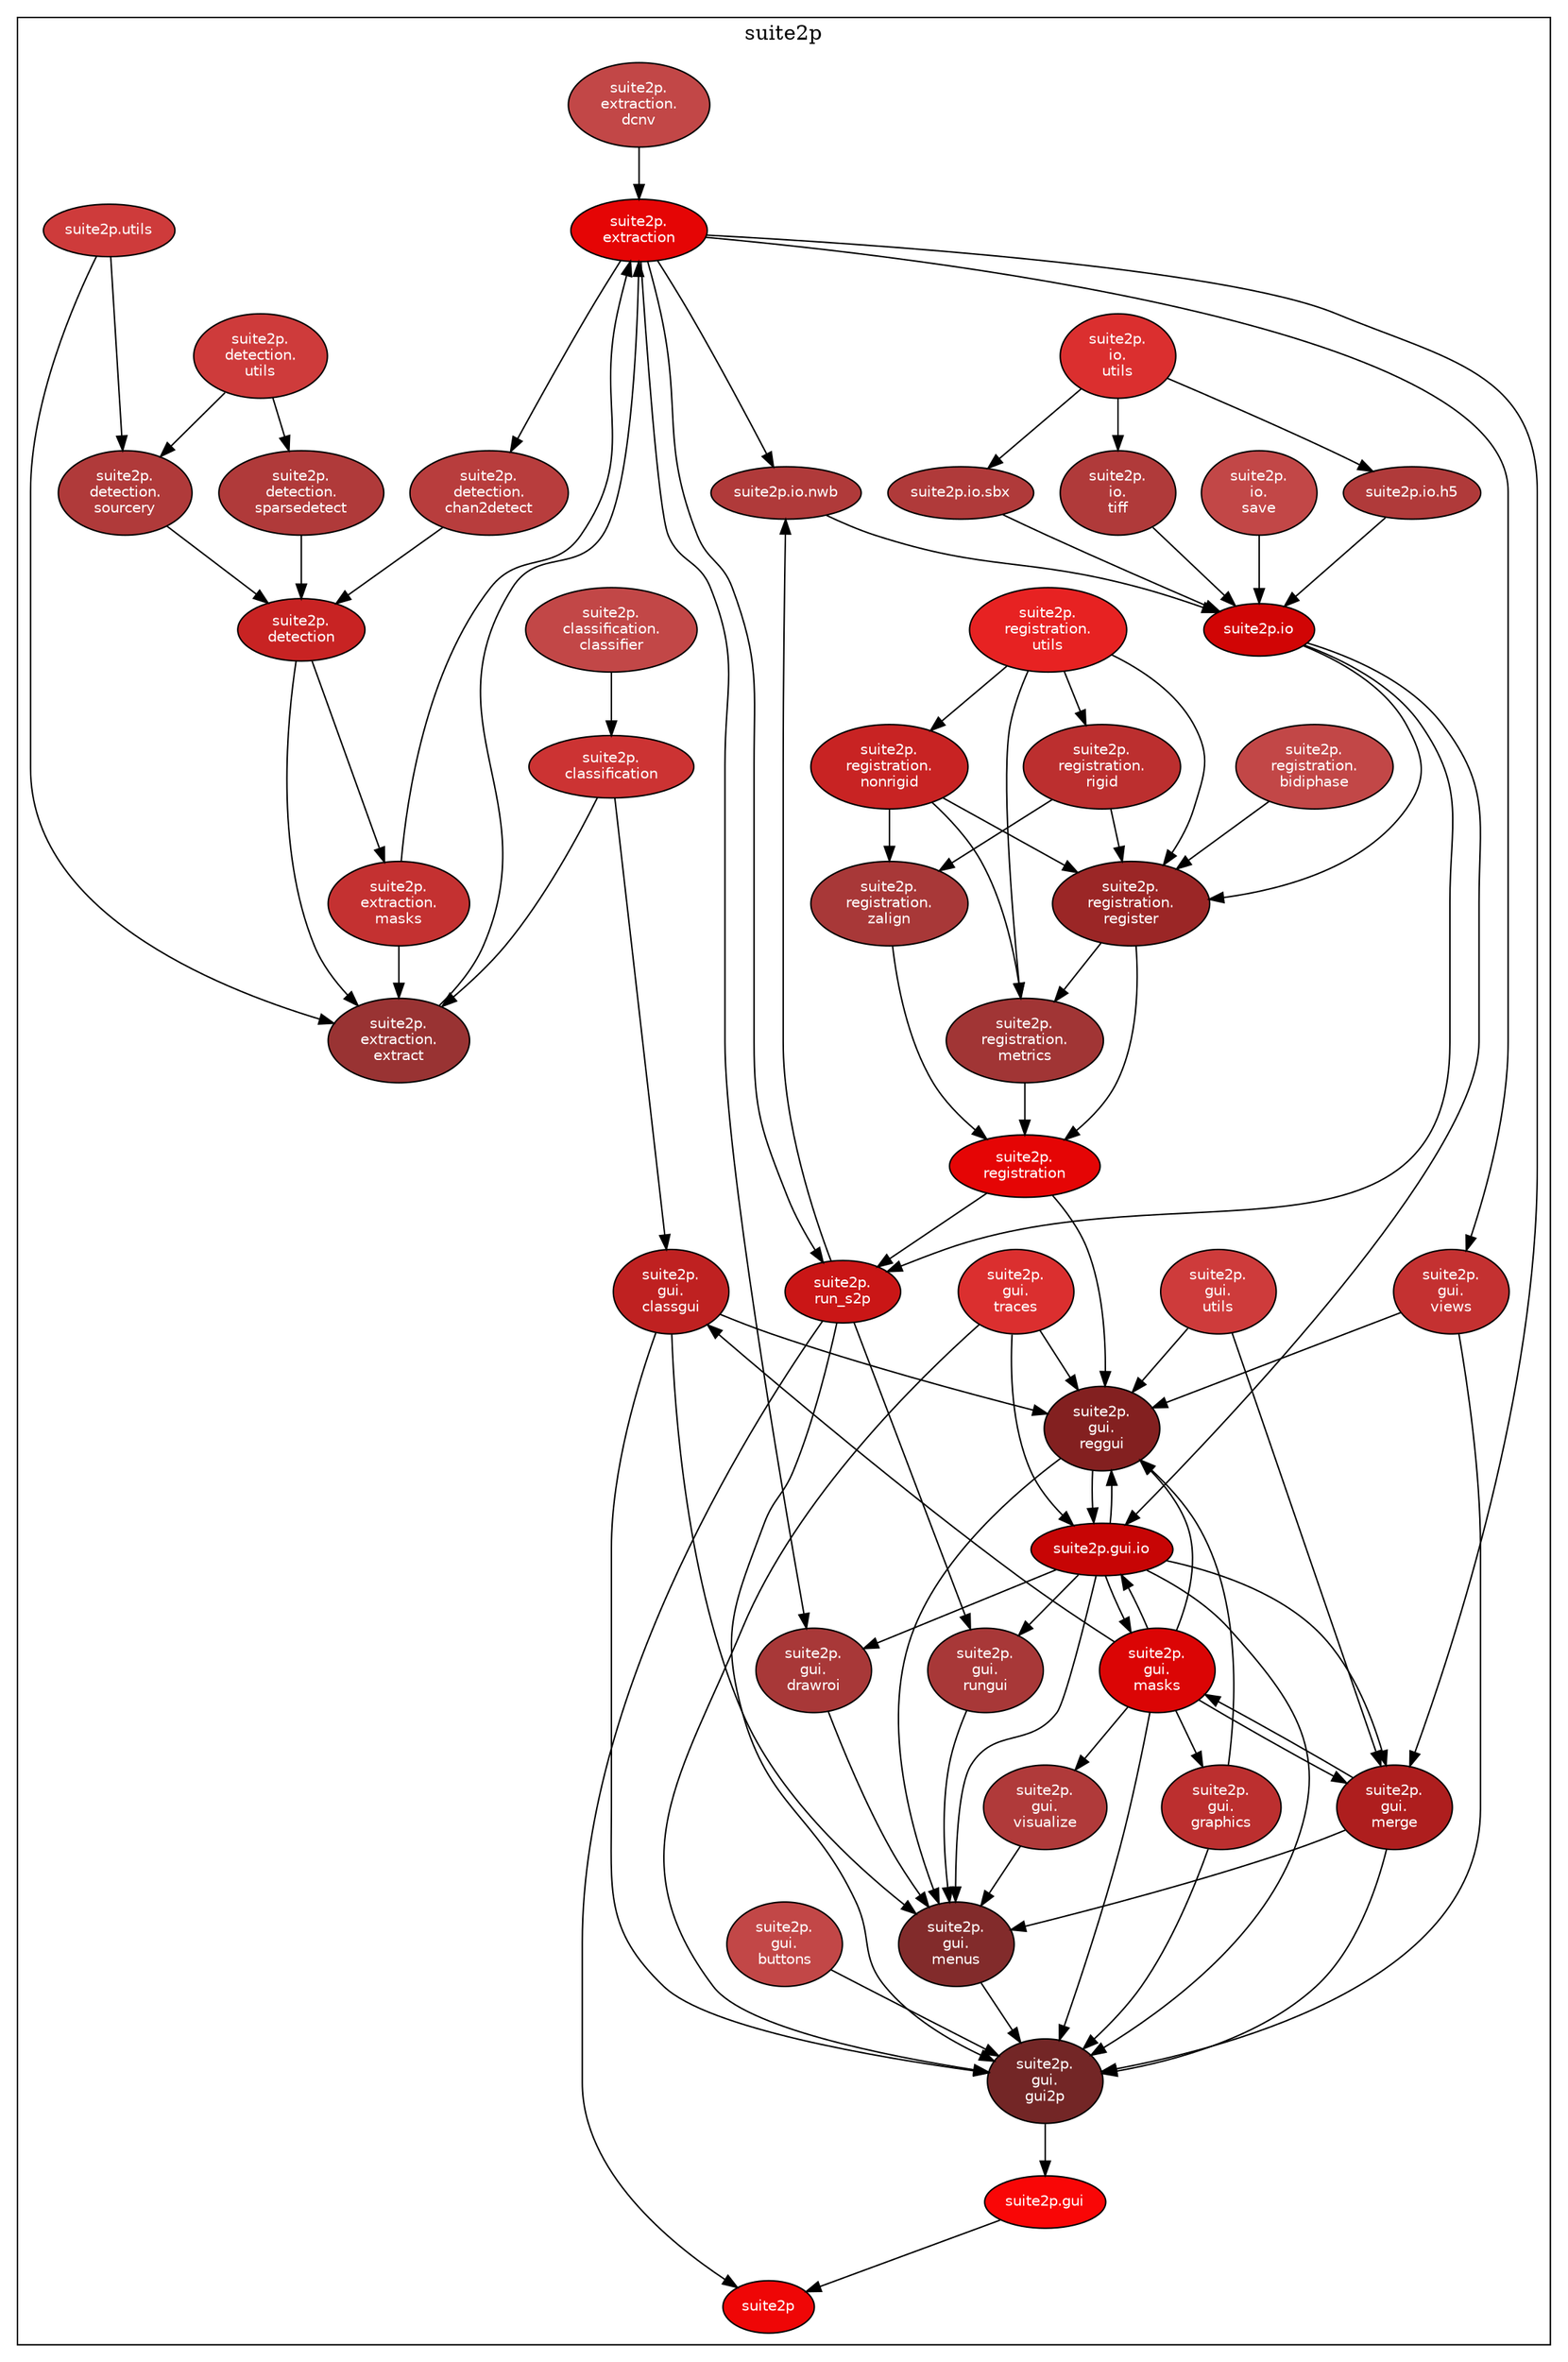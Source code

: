
digraph G {

    compound = true;
    rankdir = TB;
    node [style=filled,fillcolor="#ffffff",fontcolor="#000000",fontname=Helvetica,fontsize=10];

subgraph cluster_suite2p {
    label = suite2p;
    suite2p [fillcolor="#ef0606",fontcolor="#ffffff"];
    suite2p_classification [fillcolor="#cc3333",fontcolor="#ffffff",label="suite2p\.\nclassification"];
    suite2p_classification_classifier [fillcolor="#c24747",fontcolor="#ffffff",label="suite2p\.\nclassification\.\nclassifier"];
    suite2p_detection [fillcolor="#c82323",fontcolor="#ffffff",label="suite2p\.\ndetection"];
    suite2p_detection_chan2detect [fillcolor="#b83d3d",fontcolor="#ffffff",label="suite2p\.\ndetection\.\nchan2detect"];
    suite2p_detection_sourcery [fillcolor="#b03a3a",fontcolor="#ffffff",label="suite2p\.\ndetection\.\nsourcery"];
    suite2p_detection_sparsedetect [fillcolor="#b03a3a",fontcolor="#ffffff",label="suite2p\.\ndetection\.\nsparsedetect"];
    suite2p_detection_utils [fillcolor="#ce3b3b",fontcolor="#ffffff",label="suite2p\.\ndetection\.\nutils"];
    suite2p_extraction [fillcolor="#e50505",fontcolor="#ffffff",label="suite2p\.\nextraction"];
    suite2p_extraction_dcnv [fillcolor="#c24747",fontcolor="#ffffff",label="suite2p\.\nextraction\.\ndcnv"];
    suite2p_extraction_extract [fillcolor="#993333",fontcolor="#ffffff",label="suite2p\.\nextraction\.\nextract"];
    suite2p_extraction_masks [fillcolor="#c43131",fontcolor="#ffffff",label="suite2p\.\nextraction\.\nmasks"];
    suite2p_gui [fillcolor="#f90606",fontcolor="#ffffff",label="suite2p.gui"];
    suite2p_gui_buttons [fillcolor="#c24747",fontcolor="#ffffff",label="suite2p\.\ngui\.\nbuttons"];
    suite2p_gui_classgui [fillcolor="#bf2121",fontcolor="#ffffff",label="suite2p\.\ngui\.\nclassgui"];
    suite2p_gui_drawroi [fillcolor="#a83838",fontcolor="#ffffff",label="suite2p\.\ngui\.\ndrawroi"];
    suite2p_gui_graphics [fillcolor="#bc2f2f",fontcolor="#ffffff",label="suite2p\.\ngui\.\ngraphics"];
    suite2p_gui_gui2p [fillcolor="#732626",fontcolor="#ffffff",label="suite2p\.\ngui\.\ngui2p"];
    suite2p_gui_io [fillcolor="#c70505",fontcolor="#ffffff",label="suite2p.gui.io"];
    suite2p_gui_masks [fillcolor="#db0505",fontcolor="#ffffff",label="suite2p\.\ngui\.\nmasks"];
    suite2p_gui_menus [fillcolor="#822b2b",fontcolor="#ffffff",label="suite2p\.\ngui\.\nmenus"];
    suite2p_gui_merge [fillcolor="#ae1e1e",fontcolor="#ffffff",label="suite2p\.\ngui\.\nmerge"];
    suite2p_gui_reggui [fillcolor="#832020",fontcolor="#ffffff",label="suite2p\.\ngui\.\nreggui"];
    suite2p_gui_rungui [fillcolor="#a83838",fontcolor="#ffffff",label="suite2p\.\ngui\.\nrungui"];
    suite2p_gui_traces [fillcolor="#db2f2f",fontcolor="#ffffff",label="suite2p\.\ngui\.\ntraces"];
    suite2p_gui_utils [fillcolor="#ce3b3b",fontcolor="#ffffff",label="suite2p\.\ngui\.\nutils"];
    suite2p_gui_views [fillcolor="#c43131",fontcolor="#ffffff",label="suite2p\.\ngui\.\nviews"];
    suite2p_gui_visualize [fillcolor="#b03a3a",fontcolor="#ffffff",label="suite2p\.\ngui\.\nvisualize"];
    suite2p_io [fillcolor="#d10505",fontcolor="#ffffff",label="suite2p.io"];
    suite2p_io_h5 [fillcolor="#b03a3a",fontcolor="#ffffff",label="suite2p.io.h5"];
    suite2p_io_nwb [fillcolor="#b03a3a",fontcolor="#ffffff",label="suite2p.io.nwb"];
    suite2p_io_save [fillcolor="#c24747",fontcolor="#ffffff",label="suite2p\.\nio\.\nsave"];
    suite2p_io_sbx [fillcolor="#b03a3a",fontcolor="#ffffff",label="suite2p.io.sbx"];
    suite2p_io_tiff [fillcolor="#b03a3a",fontcolor="#ffffff",label="suite2p\.\nio\.\ntiff"];
    suite2p_io_utils [fillcolor="#db2f2f",fontcolor="#ffffff",label="suite2p\.\nio\.\nutils"];
    suite2p_registration [fillcolor="#e50505",fontcolor="#ffffff",label="suite2p\.\nregistration"];
    suite2p_registration_bidiphase [fillcolor="#c24747",fontcolor="#ffffff",label="suite2p\.\nregistration\.\nbidiphase"];
    suite2p_registration_metrics [fillcolor="#a13535",fontcolor="#ffffff",label="suite2p\.\nregistration\.\nmetrics"];
    suite2p_registration_nonrigid [fillcolor="#c82323",fontcolor="#ffffff",label="suite2p\.\nregistration\.\nnonrigid"];
    suite2p_registration_register [fillcolor="#9b2626",fontcolor="#ffffff",label="suite2p\.\nregistration\.\nregister"];
    suite2p_registration_rigid [fillcolor="#bc2f2f",fontcolor="#ffffff",label="suite2p\.\nregistration\.\nrigid"];
    suite2p_registration_utils [fillcolor="#e72222",fontcolor="#ffffff",label="suite2p\.\nregistration\.\nutils"];
    suite2p_registration_zalign [fillcolor="#a83838",fontcolor="#ffffff",label="suite2p\.\nregistration\.\nzalign"];
    suite2p_run_s2p [fillcolor="#ca1616",fontcolor="#ffffff",label="suite2p\.\nrun_s2p"];
    suite2p_utils [fillcolor="#ce3b3b",fontcolor="#ffffff",label="suite2p.utils"];
}
    suite2p_classification -> suite2p_extraction_extract [fillcolor="#000000",minlen="2"];
    suite2p_classification -> suite2p_gui_classgui [fillcolor="#000000",minlen="2"];
    suite2p_classification_classifier -> suite2p_classification [fillcolor="#000000",weight="2"];
    suite2p_detection -> suite2p_extraction_extract [fillcolor="#000000",minlen="2"];
    suite2p_detection -> suite2p_extraction_masks [fillcolor="#000000",minlen="2"];
    suite2p_detection_chan2detect -> suite2p_detection [fillcolor="#000000",weight="2"];
    suite2p_detection_sourcery -> suite2p_detection [fillcolor="#000000",weight="2"];
    suite2p_detection_sparsedetect -> suite2p_detection [fillcolor="#000000",weight="2"];
    suite2p_detection_utils -> suite2p_detection_sourcery [fillcolor="#000000",weight="2"];
    suite2p_detection_utils -> suite2p_detection_sparsedetect [fillcolor="#000000",weight="2"];
    suite2p_extraction -> suite2p_detection_chan2detect [fillcolor="#000000",minlen="2"];
    suite2p_extraction -> suite2p_gui_drawroi [fillcolor="#000000",minlen="2"];
    suite2p_extraction -> suite2p_gui_merge [fillcolor="#000000",minlen="2"];
    suite2p_extraction -> suite2p_gui_views [fillcolor="#000000",minlen="2"];
    suite2p_extraction -> suite2p_io_nwb [fillcolor="#000000",minlen="2"];
    suite2p_extraction -> suite2p_run_s2p [fillcolor="#000000"];
    suite2p_extraction_dcnv -> suite2p_extraction [fillcolor="#000000",weight="2"];
    suite2p_extraction_extract -> suite2p_extraction [fillcolor="#000000",weight="2"];
    suite2p_extraction_masks -> suite2p_extraction [fillcolor="#000000",weight="2"];
    suite2p_extraction_masks -> suite2p_extraction_extract [fillcolor="#000000",weight="2"];
    suite2p_gui -> suite2p [fillcolor="#000000"];
    suite2p_gui_buttons -> suite2p_gui_gui2p [fillcolor="#000000",weight="2"];
    suite2p_gui_classgui -> suite2p_gui_gui2p [fillcolor="#000000",weight="2"];
    suite2p_gui_classgui -> suite2p_gui_menus [fillcolor="#000000",weight="2"];
    suite2p_gui_classgui -> suite2p_gui_reggui [fillcolor="#000000",weight="2"];
    suite2p_gui_drawroi -> suite2p_gui_menus [fillcolor="#000000",weight="2"];
    suite2p_gui_graphics -> suite2p_gui_gui2p [fillcolor="#000000",weight="2"];
    suite2p_gui_graphics -> suite2p_gui_reggui [fillcolor="#000000",weight="2"];
    suite2p_gui_gui2p -> suite2p_gui [fillcolor="#000000",weight="2"];
    suite2p_gui_io -> suite2p_gui_drawroi [fillcolor="#000000",weight="2"];
    suite2p_gui_io -> suite2p_gui_gui2p [fillcolor="#000000",weight="2"];
    suite2p_gui_io -> suite2p_gui_masks [fillcolor="#000000",weight="2"];
    suite2p_gui_io -> suite2p_gui_menus [fillcolor="#000000",weight="2"];
    suite2p_gui_io -> suite2p_gui_merge [fillcolor="#000000",weight="2"];
    suite2p_gui_io -> suite2p_gui_reggui [fillcolor="#000000",weight="2"];
    suite2p_gui_io -> suite2p_gui_rungui [fillcolor="#000000",weight="2"];
    suite2p_gui_masks -> suite2p_gui_classgui [fillcolor="#000000",weight="2"];
    suite2p_gui_masks -> suite2p_gui_graphics [fillcolor="#000000",weight="2"];
    suite2p_gui_masks -> suite2p_gui_gui2p [fillcolor="#000000",weight="2"];
    suite2p_gui_masks -> suite2p_gui_io [fillcolor="#000000",weight="2"];
    suite2p_gui_masks -> suite2p_gui_merge [fillcolor="#000000",weight="2"];
    suite2p_gui_masks -> suite2p_gui_reggui [fillcolor="#000000",weight="2"];
    suite2p_gui_masks -> suite2p_gui_visualize [fillcolor="#000000",weight="2"];
    suite2p_gui_menus -> suite2p_gui_gui2p [fillcolor="#000000",weight="2"];
    suite2p_gui_merge -> suite2p_gui_gui2p [fillcolor="#000000",weight="2"];
    suite2p_gui_merge -> suite2p_gui_masks [fillcolor="#000000",weight="2"];
    suite2p_gui_merge -> suite2p_gui_menus [fillcolor="#000000",weight="2"];
    suite2p_gui_reggui -> suite2p_gui_io [fillcolor="#000000",weight="2"];
    suite2p_gui_reggui -> suite2p_gui_menus [fillcolor="#000000",weight="2"];
    suite2p_gui_rungui -> suite2p_gui_menus [fillcolor="#000000",weight="2"];
    suite2p_gui_traces -> suite2p_gui_gui2p [fillcolor="#000000",weight="2"];
    suite2p_gui_traces -> suite2p_gui_io [fillcolor="#000000",weight="2"];
    suite2p_gui_traces -> suite2p_gui_reggui [fillcolor="#000000",weight="2"];
    suite2p_gui_utils -> suite2p_gui_merge [fillcolor="#000000",weight="2"];
    suite2p_gui_utils -> suite2p_gui_reggui [fillcolor="#000000",weight="2"];
    suite2p_gui_views -> suite2p_gui_gui2p [fillcolor="#000000",weight="2"];
    suite2p_gui_views -> suite2p_gui_reggui [fillcolor="#000000",weight="2"];
    suite2p_gui_visualize -> suite2p_gui_menus [fillcolor="#000000",weight="2"];
    suite2p_io -> suite2p_gui_io [fillcolor="#000000",minlen="2"];
    suite2p_io -> suite2p_registration_register [fillcolor="#000000",minlen="2"];
    suite2p_io -> suite2p_run_s2p [fillcolor="#000000"];
    suite2p_io_h5 -> suite2p_io [fillcolor="#000000",weight="2"];
    suite2p_io_nwb -> suite2p_io [fillcolor="#000000",weight="2"];
    suite2p_io_save -> suite2p_io [fillcolor="#000000",weight="2"];
    suite2p_io_sbx -> suite2p_io [fillcolor="#000000",weight="2"];
    suite2p_io_tiff -> suite2p_io [fillcolor="#000000",weight="2"];
    suite2p_io_utils -> suite2p_io_h5 [fillcolor="#000000",weight="2"];
    suite2p_io_utils -> suite2p_io_sbx [fillcolor="#000000",weight="2"];
    suite2p_io_utils -> suite2p_io_tiff [fillcolor="#000000",weight="2"];
    suite2p_registration -> suite2p_gui_reggui [fillcolor="#000000",minlen="2"];
    suite2p_registration -> suite2p_run_s2p [fillcolor="#000000"];
    suite2p_registration_bidiphase -> suite2p_registration_register [fillcolor="#000000",weight="2"];
    suite2p_registration_metrics -> suite2p_registration [fillcolor="#000000",weight="2"];
    suite2p_registration_nonrigid -> suite2p_registration_metrics [fillcolor="#000000",weight="2"];
    suite2p_registration_nonrigid -> suite2p_registration_register [fillcolor="#000000",weight="2"];
    suite2p_registration_nonrigid -> suite2p_registration_zalign [fillcolor="#000000",weight="2"];
    suite2p_registration_register -> suite2p_registration [fillcolor="#000000",weight="2"];
    suite2p_registration_register -> suite2p_registration_metrics [fillcolor="#000000",weight="2"];
    suite2p_registration_rigid -> suite2p_registration_register [fillcolor="#000000",weight="2"];
    suite2p_registration_rigid -> suite2p_registration_zalign [fillcolor="#000000",weight="2"];
    suite2p_registration_utils -> suite2p_registration_metrics [fillcolor="#000000",weight="2"];
    suite2p_registration_utils -> suite2p_registration_nonrigid [fillcolor="#000000",weight="2"];
    suite2p_registration_utils -> suite2p_registration_register [fillcolor="#000000",weight="2"];
    suite2p_registration_utils -> suite2p_registration_rigid [fillcolor="#000000",weight="2"];
    suite2p_registration_zalign -> suite2p_registration [fillcolor="#000000",weight="2"];
    suite2p_run_s2p -> suite2p [fillcolor="#000000"];
    suite2p_run_s2p -> suite2p_gui_gui2p [fillcolor="#000000",minlen="2"];
    suite2p_run_s2p -> suite2p_gui_rungui [fillcolor="#000000",minlen="2"];
    suite2p_run_s2p -> suite2p_io_nwb [fillcolor="#000000",minlen="2"];
    suite2p_utils -> suite2p_detection_sourcery [fillcolor="#000000",minlen="2"];
    suite2p_utils -> suite2p_extraction_extract [fillcolor="#000000",minlen="2"];
}

